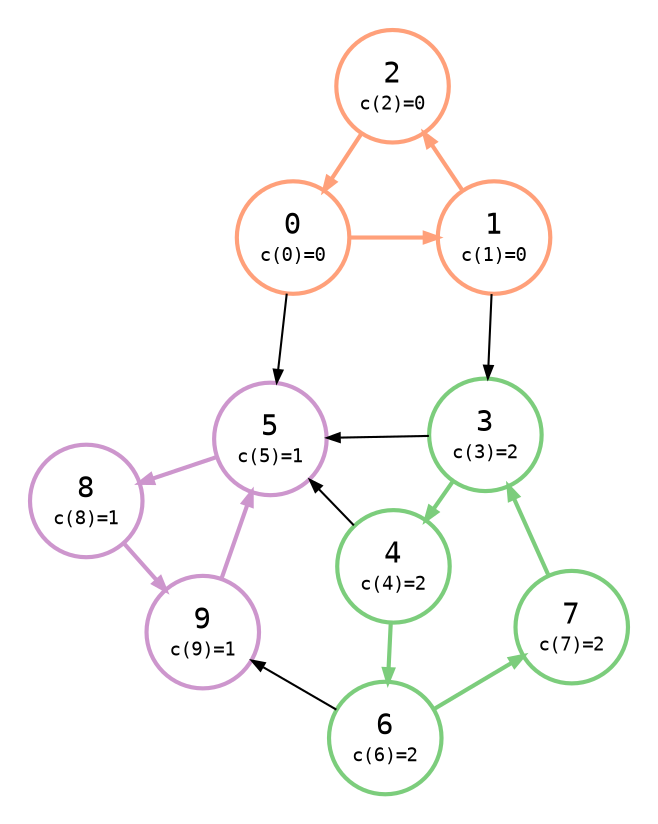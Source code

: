 digraph {
    node [shape=circle; style=bold; fontname="monospace"; fixedsize=true; width="0.75"];
    edge [arrowsize=0.6; fontname="monospace"; fontsize=9];
    layout=neato;
    mode="sgd";
    maxiter=100000;
    scale=1.2;
    normalize=true;
    pad=0.2;
    splines=line

    0 [
        label=<
            <table border="0" cellpadding="1" cellspacing="0">
                <tr>
                    <td>0</td>
                </tr>
                <tr>
                    <td><font point-size="9">c(0)=0</font></td>
                </tr>
            </table>
        >;
        color=lightsalmon;
    ];

    1 [
        label=<
            <table border="0" cellpadding="1" cellspacing="0">
                <tr>
                    <td>1</td>
                </tr>
                <tr>
                    <td><font point-size="9">c(1)=0</font></td>
                </tr>
            </table>
        >;
        color=lightsalmon;
    ];

    2 [
        label=<
            <table border="0" cellpadding="1" cellspacing="0">
                <tr>
                    <td>2</td>
                </tr>
                <tr>
                    <td><font point-size="9">c(2)=0</font></td>
                </tr>
            </table>
        >;
        color=lightsalmon;
    ];

    3 [
        label=<
            <table border="0" cellpadding="1" cellspacing="0">
                <tr>
                    <td>3</td>
                </tr>
                <tr>
                    <td><font point-size="9">c(3)=2</font></td>
                </tr>
            </table>
        >;
        color=palegreen3;
    ];

    4 [
        label=<
            <table border="0" cellpadding="1" cellspacing="0">
                <tr>
                    <td>4</td>
                </tr>
                <tr>
                    <td><font point-size="9">c(4)=2</font></td>
                </tr>
            </table>
        >;
        color=palegreen3;
    ];

    5 [
        label=<
            <table border="0" cellpadding="1" cellspacing="0">
                <tr>
                    <td>5</td>
                </tr>
                <tr>
                    <td><font point-size="9">c(5)=1</font></td>
                </tr>
            </table>
        >;
        color=plum3;
    ];

    6 [
        label=<
            <table border="0" cellpadding="1" cellspacing="0">
                <tr>
                    <td>6</td>
                </tr>
                <tr>
                    <td><font point-size="9">c(6)=2</font></td>
                </tr>
            </table>
        >;
        color=palegreen3;
    ];

    7 [
        label=<
            <table border="0" cellpadding="1" cellspacing="0">
                <tr>
                    <td>7</td>
                </tr>
                <tr>
                    <td><font point-size="9">c(7)=2</font></td>
                </tr>
            </table>
        >;
        color=palegreen3;
    ];

    8 [
        label=<
            <table border="0" cellpadding="1" cellspacing="0">
                <tr>
                    <td>8</td>
                </tr>
                <tr>
                    <td><font point-size="9">c(8)=1</font></td>
                </tr>
            </table>
        >;
        color=plum3;
    ];

    9 [
        label=<
            <table border="0" cellpadding="1" cellspacing="0">
                <tr>
                    <td>9</td>
                </tr>
                <tr>
                    <td><font point-size="9">c(9)=1</font></td>
                </tr>
            </table>
        >;
        color=plum3;
    ];


    0 -> 1 [color=lightsalmon; style=bold];
    1 -> 2 [color=lightsalmon; style=bold];
    1 -> 3 [color="#bbb"];
    2 -> 0 [color=lightsalmon; style=bold];
    3 -> 4 [color=palegreen3; style=bold];
    3 -> 5 [color="#bbb"];
    4 -> 5 [color="#bbb"];
    4 -> 6 [color=palegreen3; style=bold];
    6 -> 7 [color=palegreen3; style=bold];
    7 -> 3 [color=palegreen3; style=bold];
    5 -> 8 [color=plum3; style=bold];
    8 -> 9 [color=plum3; style=bold];
    9 -> 5 [color=plum3; style=bold];
    0 -> 5 [color="#bbb"];
    6 -> 9 [color="#bbb"];
}